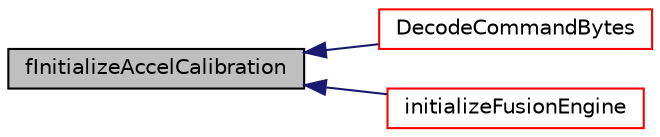 digraph "fInitializeAccelCalibration"
{
  edge [fontname="Helvetica",fontsize="10",labelfontname="Helvetica",labelfontsize="10"];
  node [fontname="Helvetica",fontsize="10",shape=record];
  rankdir="LR";
  Node35 [label="fInitializeAccelCalibration",height=0.2,width=0.4,color="black", fillcolor="grey75", style="filled", fontcolor="black"];
  Node35 -> Node36 [dir="back",color="midnightblue",fontsize="10",style="solid",fontname="Helvetica"];
  Node36 [label="DecodeCommandBytes",height=0.2,width=0.4,color="red", fillcolor="white", style="filled",URL="$_decode_command_bytes_8c.html#a2d80b68d03de87c2d3cce67273f8a165"];
  Node35 -> Node41 [dir="back",color="midnightblue",fontsize="10",style="solid",fontname="Helvetica"];
  Node41 [label="initializeFusionEngine",height=0.2,width=0.4,color="red", fillcolor="white", style="filled",URL="$sensor__fusion_8c.html#ab088da7731ffdf25710a364a7f88b224"];
}
